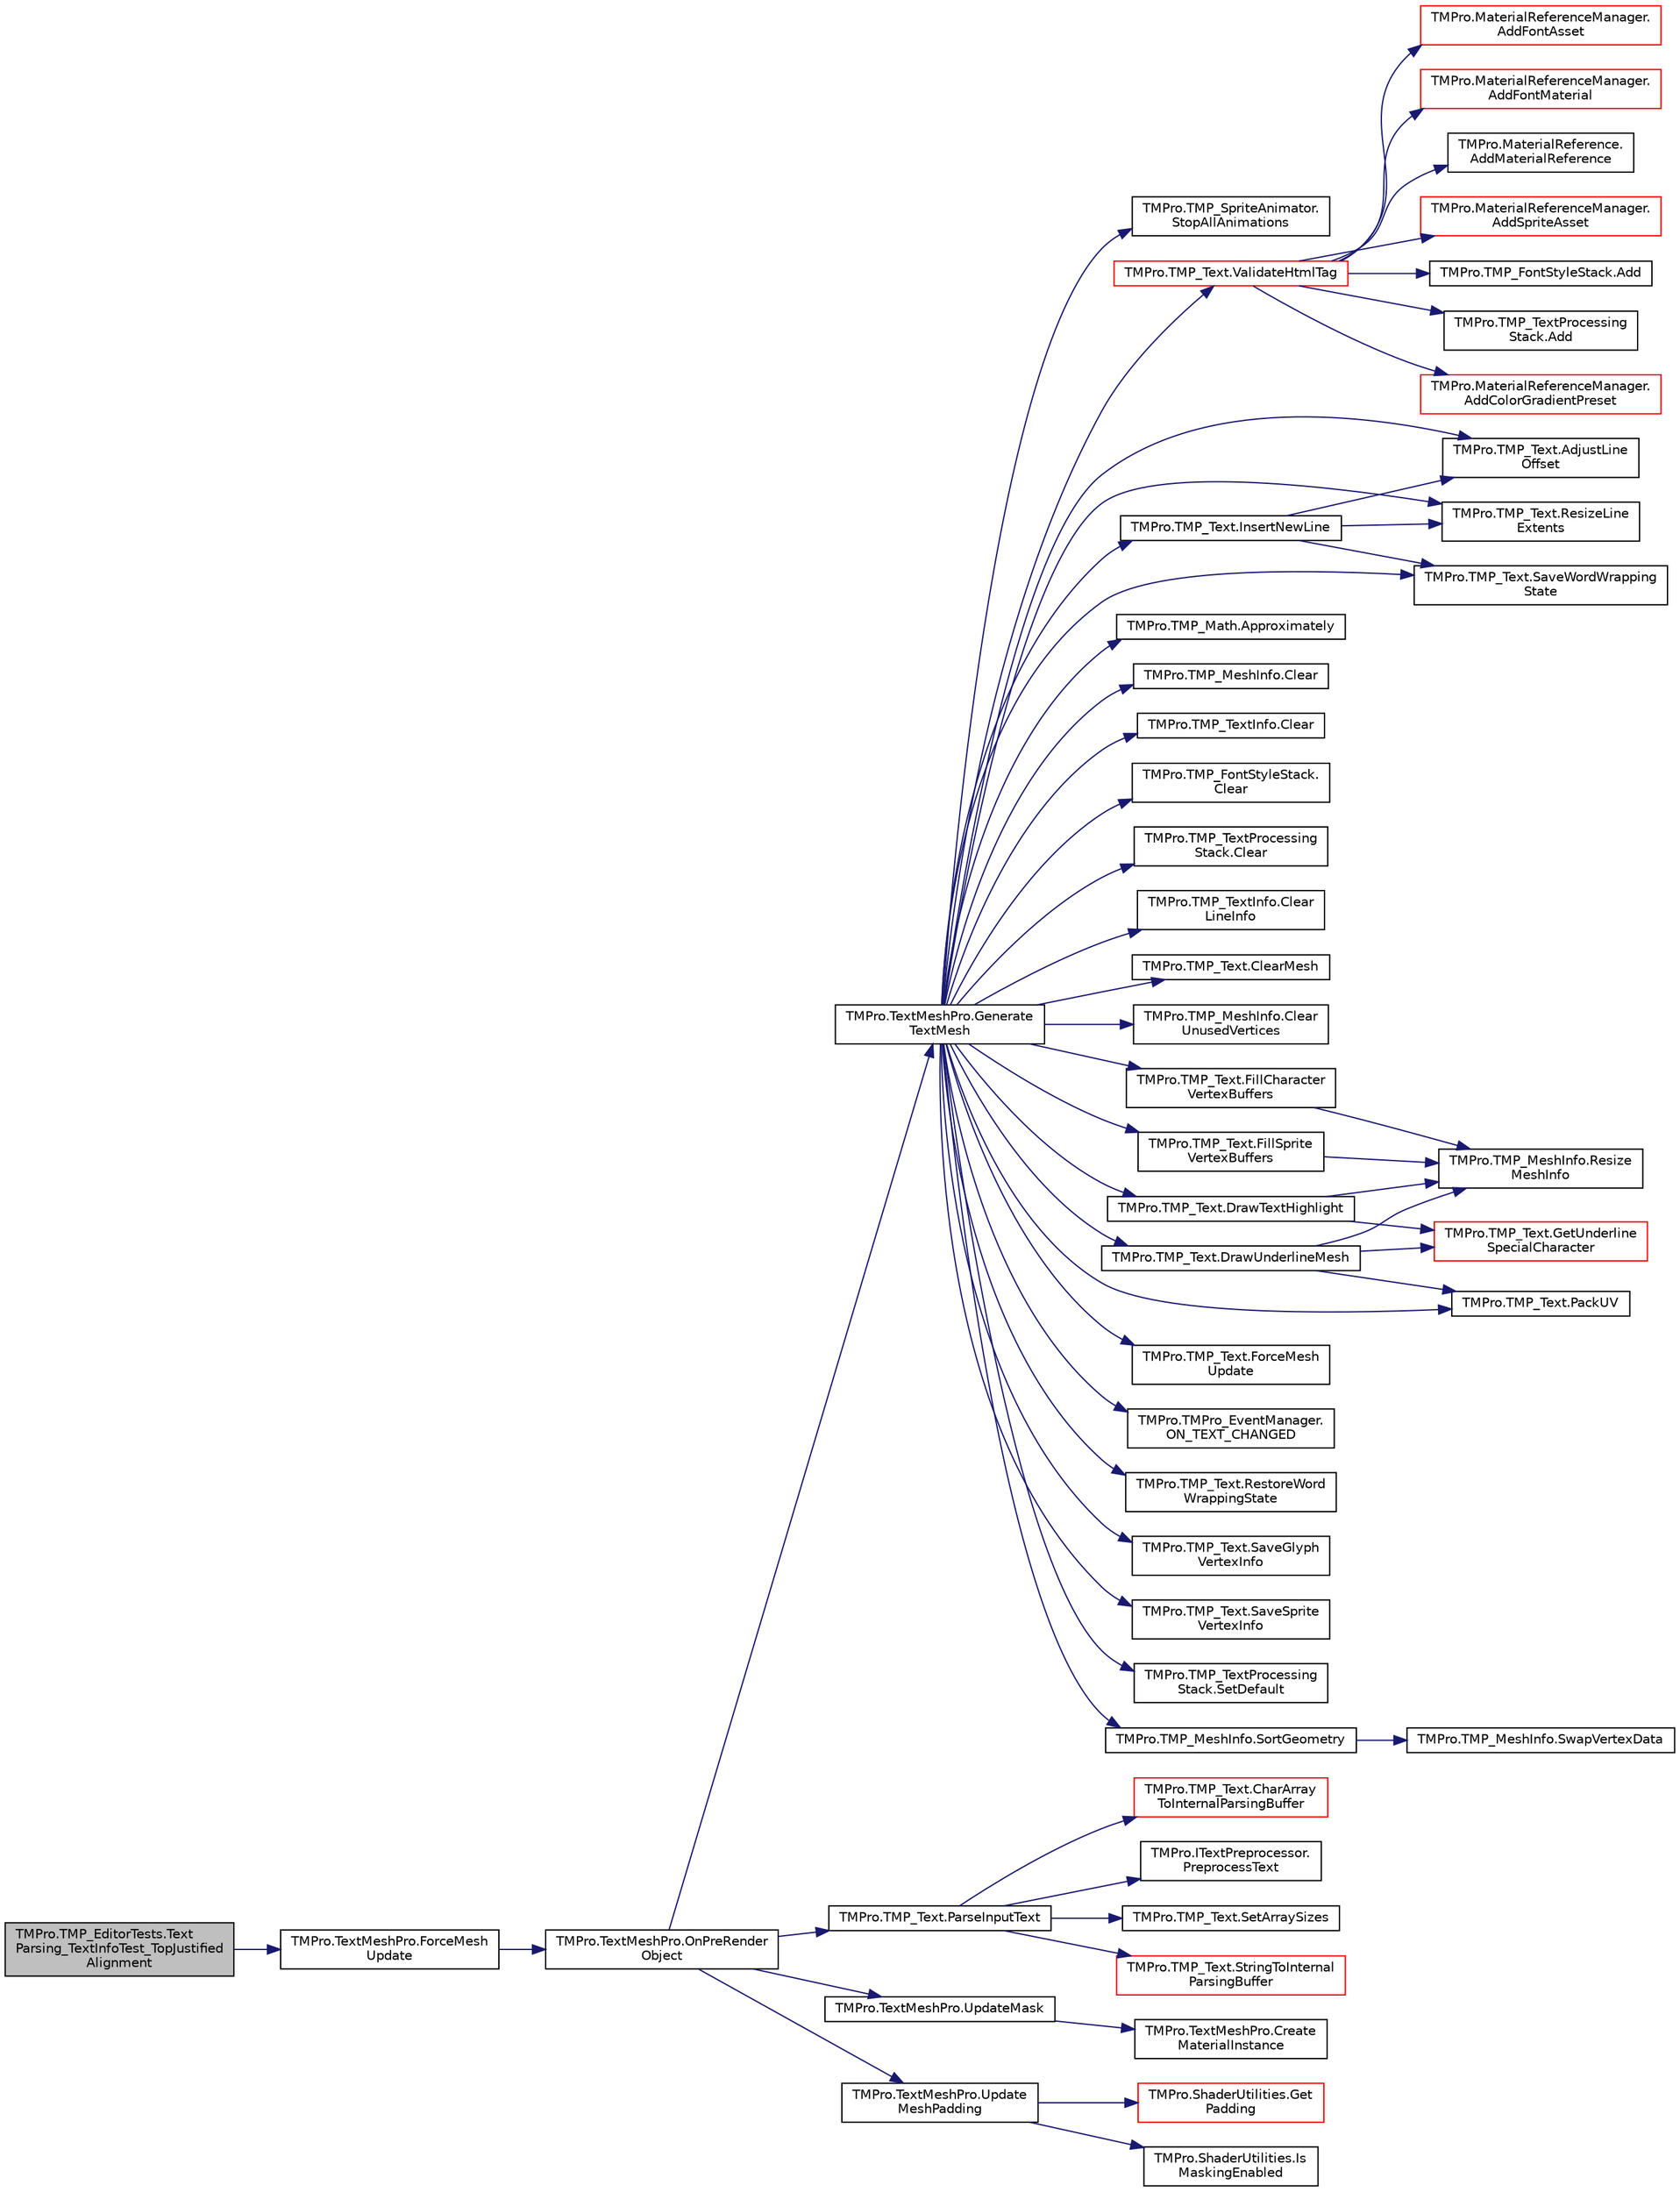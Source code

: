 digraph "TMPro.TMP_EditorTests.TextParsing_TextInfoTest_TopJustifiedAlignment"
{
 // LATEX_PDF_SIZE
  edge [fontname="Helvetica",fontsize="10",labelfontname="Helvetica",labelfontsize="10"];
  node [fontname="Helvetica",fontsize="10",shape=record];
  rankdir="LR";
  Node1 [label="TMPro.TMP_EditorTests.Text\lParsing_TextInfoTest_TopJustified\lAlignment",height=0.2,width=0.4,color="black", fillcolor="grey75", style="filled", fontcolor="black",tooltip=" "];
  Node1 -> Node2 [color="midnightblue",fontsize="10",style="solid",fontname="Helvetica"];
  Node2 [label="TMPro.TextMeshPro.ForceMesh\lUpdate",height=0.2,width=0.4,color="black", fillcolor="white", style="filled",URL="$class_t_m_pro_1_1_text_mesh_pro.html#aafe5889b109a7b155a96f76cd2bfdc64",tooltip="Function to force regeneration of the text object before its normal process time. This is useful when..."];
  Node2 -> Node3 [color="midnightblue",fontsize="10",style="solid",fontname="Helvetica"];
  Node3 [label="TMPro.TextMeshPro.OnPreRender\lObject",height=0.2,width=0.4,color="black", fillcolor="white", style="filled",URL="$class_t_m_pro_1_1_text_mesh_pro.html#a4582ca4ea23a5a1b7c3292cec4f56555",tooltip="Function called when the text needs to be updated."];
  Node3 -> Node4 [color="midnightblue",fontsize="10",style="solid",fontname="Helvetica"];
  Node4 [label="TMPro.TextMeshPro.Generate\lTextMesh",height=0.2,width=0.4,color="black", fillcolor="white", style="filled",URL="$class_t_m_pro_1_1_text_mesh_pro.html#aa98e9ced224ca5ce5e71cbf213645128",tooltip="This is the main function that is responsible for creating / displaying the text."];
  Node4 -> Node5 [color="midnightblue",fontsize="10",style="solid",fontname="Helvetica"];
  Node5 [label="TMPro.TMP_Text.AdjustLine\lOffset",height=0.2,width=0.4,color="black", fillcolor="white", style="filled",URL="$class_t_m_pro_1_1_t_m_p___text.html#a423bcbf346f99fef8d457316729c95da",tooltip="Method to adjust line spacing as a result of using different fonts or font point size."];
  Node4 -> Node6 [color="midnightblue",fontsize="10",style="solid",fontname="Helvetica"];
  Node6 [label="TMPro.TMP_Math.Approximately",height=0.2,width=0.4,color="black", fillcolor="white", style="filled",URL="$class_t_m_pro_1_1_t_m_p___math.html#a4b149753b6d29473cb0dd90195dc331b",tooltip=" "];
  Node4 -> Node7 [color="midnightblue",fontsize="10",style="solid",fontname="Helvetica"];
  Node7 [label="TMPro.TMP_MeshInfo.Clear",height=0.2,width=0.4,color="black", fillcolor="white", style="filled",URL="$struct_t_m_pro_1_1_t_m_p___mesh_info.html#add2e199157007db54ca91226a7d8a3dc",tooltip="Function to clear the vertices while preserving the Triangles, Normals and Tangents."];
  Node4 -> Node8 [color="midnightblue",fontsize="10",style="solid",fontname="Helvetica"];
  Node8 [label="TMPro.TMP_TextInfo.Clear",height=0.2,width=0.4,color="black", fillcolor="white", style="filled",URL="$class_t_m_pro_1_1_t_m_p___text_info.html#a15b8c8e9f46c5412276e45c6f675edf2",tooltip="Function to clear the counters of the text object."];
  Node4 -> Node9 [color="midnightblue",fontsize="10",style="solid",fontname="Helvetica"];
  Node9 [label="TMPro.TMP_FontStyleStack.\lClear",height=0.2,width=0.4,color="black", fillcolor="white", style="filled",URL="$struct_t_m_pro_1_1_t_m_p___font_style_stack.html#a9f8f80526dcc65ce26a88e0e52637813",tooltip="Clear the basic XML tag stack."];
  Node4 -> Node10 [color="midnightblue",fontsize="10",style="solid",fontname="Helvetica"];
  Node10 [label="TMPro.TMP_TextProcessing\lStack.Clear",height=0.2,width=0.4,color="black", fillcolor="white", style="filled",URL="$struct_t_m_pro_1_1_t_m_p___text_processing_stack.html#a251279ee81e8a656885c8f07e48200f2",tooltip="Function to clear and reset stack to first item."];
  Node4 -> Node11 [color="midnightblue",fontsize="10",style="solid",fontname="Helvetica"];
  Node11 [label="TMPro.TMP_TextInfo.Clear\lLineInfo",height=0.2,width=0.4,color="black", fillcolor="white", style="filled",URL="$class_t_m_pro_1_1_t_m_p___text_info.html#a8681083e478f949f5ba57d1b2f59f9bf",tooltip="Function to clear and initialize the lineInfo array."];
  Node4 -> Node12 [color="midnightblue",fontsize="10",style="solid",fontname="Helvetica"];
  Node12 [label="TMPro.TMP_Text.ClearMesh",height=0.2,width=0.4,color="black", fillcolor="white", style="filled",URL="$class_t_m_pro_1_1_t_m_p___text.html#a9bd7b659f2a1b2feb48f3b3008d09ee6",tooltip="Function to clear the geometry of the Primary and Sub Text objects."];
  Node4 -> Node13 [color="midnightblue",fontsize="10",style="solid",fontname="Helvetica"];
  Node13 [label="TMPro.TMP_MeshInfo.Clear\lUnusedVertices",height=0.2,width=0.4,color="black", fillcolor="white", style="filled",URL="$struct_t_m_pro_1_1_t_m_p___mesh_info.html#a7abd732cdaf4d54113166700701defd4",tooltip="Function to clear the vertices while preserving the Triangles, Normals and Tangents."];
  Node4 -> Node14 [color="midnightblue",fontsize="10",style="solid",fontname="Helvetica"];
  Node14 [label="TMPro.TMP_Text.DrawTextHighlight",height=0.2,width=0.4,color="black", fillcolor="white", style="filled",URL="$class_t_m_pro_1_1_t_m_p___text.html#a5680800af216e0d2bc6022a4d6ade40b",tooltip=" "];
  Node14 -> Node15 [color="midnightblue",fontsize="10",style="solid",fontname="Helvetica"];
  Node15 [label="TMPro.TMP_Text.GetUnderline\lSpecialCharacter",height=0.2,width=0.4,color="red", fillcolor="white", style="filled",URL="$class_t_m_pro_1_1_t_m_p___text.html#aa644bbb25fe0d440b1adf25dc2081f37",tooltip=" "];
  Node14 -> Node18 [color="midnightblue",fontsize="10",style="solid",fontname="Helvetica"];
  Node18 [label="TMPro.TMP_MeshInfo.Resize\lMeshInfo",height=0.2,width=0.4,color="black", fillcolor="white", style="filled",URL="$struct_t_m_pro_1_1_t_m_p___mesh_info.html#ac2631e006b2107ce543716541a48e5d1",tooltip="Function to resized the content of MeshData and re-assign normals, tangents and triangles."];
  Node4 -> Node19 [color="midnightblue",fontsize="10",style="solid",fontname="Helvetica"];
  Node19 [label="TMPro.TMP_Text.DrawUnderlineMesh",height=0.2,width=0.4,color="black", fillcolor="white", style="filled",URL="$class_t_m_pro_1_1_t_m_p___text.html#a735c1a7bbfc899272bc80bb9175720cc",tooltip="Method to add the underline geometry."];
  Node19 -> Node15 [color="midnightblue",fontsize="10",style="solid",fontname="Helvetica"];
  Node19 -> Node20 [color="midnightblue",fontsize="10",style="solid",fontname="Helvetica"];
  Node20 [label="TMPro.TMP_Text.PackUV",height=0.2,width=0.4,color="black", fillcolor="white", style="filled",URL="$class_t_m_pro_1_1_t_m_p___text.html#ab3678ea5e10c2193b87d1ee79f8ef5c3",tooltip="Function to pack scale information in the UV2 Channel."];
  Node19 -> Node18 [color="midnightblue",fontsize="10",style="solid",fontname="Helvetica"];
  Node4 -> Node21 [color="midnightblue",fontsize="10",style="solid",fontname="Helvetica"];
  Node21 [label="TMPro.TMP_Text.FillCharacter\lVertexBuffers",height=0.2,width=0.4,color="black", fillcolor="white", style="filled",URL="$class_t_m_pro_1_1_t_m_p___text.html#a08f26a6f0ccce1042dc32f8a392f4c25",tooltip="Store vertex attributes into the appropriate TMP_MeshInfo."];
  Node21 -> Node18 [color="midnightblue",fontsize="10",style="solid",fontname="Helvetica"];
  Node4 -> Node22 [color="midnightblue",fontsize="10",style="solid",fontname="Helvetica"];
  Node22 [label="TMPro.TMP_Text.FillSprite\lVertexBuffers",height=0.2,width=0.4,color="black", fillcolor="white", style="filled",URL="$class_t_m_pro_1_1_t_m_p___text.html#a6f919375c12a3e03f3ded228043e9513",tooltip="Fill Vertex Buffers for Sprites"];
  Node22 -> Node18 [color="midnightblue",fontsize="10",style="solid",fontname="Helvetica"];
  Node4 -> Node23 [color="midnightblue",fontsize="10",style="solid",fontname="Helvetica"];
  Node23 [label="TMPro.TMP_Text.ForceMesh\lUpdate",height=0.2,width=0.4,color="black", fillcolor="white", style="filled",URL="$class_t_m_pro_1_1_t_m_p___text.html#acc79714f2b21eff7b784d8282a6f7756",tooltip="Function to force regeneration of the text object before its normal process time. This is useful when..."];
  Node4 -> Node24 [color="midnightblue",fontsize="10",style="solid",fontname="Helvetica"];
  Node24 [label="TMPro.TMP_Text.InsertNewLine",height=0.2,width=0.4,color="black", fillcolor="white", style="filled",URL="$class_t_m_pro_1_1_t_m_p___text.html#a510aea8e56ba991e636c22d52c88def1",tooltip="Function used in conjunction with GetTextInfo to figure out Array allocations."];
  Node24 -> Node5 [color="midnightblue",fontsize="10",style="solid",fontname="Helvetica"];
  Node24 -> Node25 [color="midnightblue",fontsize="10",style="solid",fontname="Helvetica"];
  Node25 [label="TMPro.TMP_Text.ResizeLine\lExtents",height=0.2,width=0.4,color="black", fillcolor="white", style="filled",URL="$class_t_m_pro_1_1_t_m_p___text.html#ab4057d4bf48b3f95e69bd3146a9fc50e",tooltip="Function to increase the size of the Line Extents Array."];
  Node24 -> Node26 [color="midnightblue",fontsize="10",style="solid",fontname="Helvetica"];
  Node26 [label="TMPro.TMP_Text.SaveWordWrapping\lState",height=0.2,width=0.4,color="black", fillcolor="white", style="filled",URL="$class_t_m_pro_1_1_t_m_p___text.html#af4575fb91d41221be3bd2764a356eda1",tooltip="Save the State of various variables used in the mesh creation loop in conjunction with Word Wrapping"];
  Node4 -> Node27 [color="midnightblue",fontsize="10",style="solid",fontname="Helvetica"];
  Node27 [label="TMPro.TMPro_EventManager.\lON_TEXT_CHANGED",height=0.2,width=0.4,color="black", fillcolor="white", style="filled",URL="$class_t_m_pro_1_1_t_m_pro___event_manager.html#a6d350f39db8e281573c875ba53a5c2fa",tooltip=" "];
  Node4 -> Node20 [color="midnightblue",fontsize="10",style="solid",fontname="Helvetica"];
  Node4 -> Node25 [color="midnightblue",fontsize="10",style="solid",fontname="Helvetica"];
  Node4 -> Node28 [color="midnightblue",fontsize="10",style="solid",fontname="Helvetica"];
  Node28 [label="TMPro.TMP_Text.RestoreWord\lWrappingState",height=0.2,width=0.4,color="black", fillcolor="white", style="filled",URL="$class_t_m_pro_1_1_t_m_p___text.html#a0555e7043aed6e3db5ef6113eac2fa77",tooltip="Restore the State of various variables used in the mesh creation loop."];
  Node4 -> Node29 [color="midnightblue",fontsize="10",style="solid",fontname="Helvetica"];
  Node29 [label="TMPro.TMP_Text.SaveGlyph\lVertexInfo",height=0.2,width=0.4,color="black", fillcolor="white", style="filled",URL="$class_t_m_pro_1_1_t_m_p___text.html#ac62ca7572491147ae78efdbbab12c953",tooltip="Store vertex information for each character."];
  Node4 -> Node30 [color="midnightblue",fontsize="10",style="solid",fontname="Helvetica"];
  Node30 [label="TMPro.TMP_Text.SaveSprite\lVertexInfo",height=0.2,width=0.4,color="black", fillcolor="white", style="filled",URL="$class_t_m_pro_1_1_t_m_p___text.html#ab4339f4e5cc87fd75ef8a52106ede97e",tooltip="Store vertex information for each sprite."];
  Node4 -> Node26 [color="midnightblue",fontsize="10",style="solid",fontname="Helvetica"];
  Node4 -> Node31 [color="midnightblue",fontsize="10",style="solid",fontname="Helvetica"];
  Node31 [label="TMPro.TMP_TextProcessing\lStack.SetDefault",height=0.2,width=0.4,color="black", fillcolor="white", style="filled",URL="$struct_t_m_pro_1_1_t_m_p___text_processing_stack.html#a1580e126246f80bf22e81f42b58c103a",tooltip="Function to set the first item on the stack and reset index."];
  Node4 -> Node32 [color="midnightblue",fontsize="10",style="solid",fontname="Helvetica"];
  Node32 [label="TMPro.TMP_MeshInfo.SortGeometry",height=0.2,width=0.4,color="black", fillcolor="white", style="filled",URL="$struct_t_m_pro_1_1_t_m_p___mesh_info.html#a2514314a12727c88ad96da1fc2dcbfab",tooltip=" "];
  Node32 -> Node33 [color="midnightblue",fontsize="10",style="solid",fontname="Helvetica"];
  Node33 [label="TMPro.TMP_MeshInfo.SwapVertexData",height=0.2,width=0.4,color="black", fillcolor="white", style="filled",URL="$struct_t_m_pro_1_1_t_m_p___mesh_info.html#aea0d76fdcacdb531d31b168575444c2a",tooltip="Method to swap the vertex attributes between src and dst quads."];
  Node4 -> Node34 [color="midnightblue",fontsize="10",style="solid",fontname="Helvetica"];
  Node34 [label="TMPro.TMP_SpriteAnimator.\lStopAllAnimations",height=0.2,width=0.4,color="black", fillcolor="white", style="filled",URL="$class_t_m_pro_1_1_t_m_p___sprite_animator.html#ade0c942998e861854cd24c280c679320",tooltip=" "];
  Node4 -> Node35 [color="midnightblue",fontsize="10",style="solid",fontname="Helvetica"];
  Node35 [label="TMPro.TMP_Text.ValidateHtmlTag",height=0.2,width=0.4,color="red", fillcolor="white", style="filled",URL="$class_t_m_pro_1_1_t_m_p___text.html#a76d0eee876964ce9802f7176a61e70d7",tooltip="Function to identify and validate the rich tag. Returns the position of the > if the tag was valid."];
  Node35 -> Node36 [color="midnightblue",fontsize="10",style="solid",fontname="Helvetica"];
  Node36 [label="TMPro.TMP_FontStyleStack.Add",height=0.2,width=0.4,color="black", fillcolor="white", style="filled",URL="$struct_t_m_pro_1_1_t_m_p___font_style_stack.html#afb49bfd1712fe787fa32441c01b9c87f",tooltip=" "];
  Node35 -> Node37 [color="midnightblue",fontsize="10",style="solid",fontname="Helvetica"];
  Node37 [label="TMPro.TMP_TextProcessing\lStack.Add",height=0.2,width=0.4,color="black", fillcolor="white", style="filled",URL="$struct_t_m_pro_1_1_t_m_p___text_processing_stack.html#ae714d56264dcfa5e94adebcee1c8e678",tooltip="Function to add a new item to the stack."];
  Node35 -> Node38 [color="midnightblue",fontsize="10",style="solid",fontname="Helvetica"];
  Node38 [label="TMPro.MaterialReferenceManager.\lAddColorGradientPreset",height=0.2,width=0.4,color="red", fillcolor="white", style="filled",URL="$class_t_m_pro_1_1_material_reference_manager.html#aaff4d63fa8a94aa0b4badb98076ce0b3",tooltip="Add new Color Gradient Preset to dictionary."];
  Node35 -> Node40 [color="midnightblue",fontsize="10",style="solid",fontname="Helvetica"];
  Node40 [label="TMPro.MaterialReferenceManager.\lAddFontAsset",height=0.2,width=0.4,color="red", fillcolor="white", style="filled",URL="$class_t_m_pro_1_1_material_reference_manager.html#aef7197e07d5b322b6ed3d8baf4d8c0cf",tooltip="Add new font asset reference to dictionary."];
  Node35 -> Node42 [color="midnightblue",fontsize="10",style="solid",fontname="Helvetica"];
  Node42 [label="TMPro.MaterialReferenceManager.\lAddFontMaterial",height=0.2,width=0.4,color="red", fillcolor="white", style="filled",URL="$class_t_m_pro_1_1_material_reference_manager.html#ad32f019ea73193084d8e7f90f387b679",tooltip="Add new Material reference to dictionary."];
  Node35 -> Node44 [color="midnightblue",fontsize="10",style="solid",fontname="Helvetica"];
  Node44 [label="TMPro.MaterialReference.\lAddMaterialReference",height=0.2,width=0.4,color="black", fillcolor="white", style="filled",URL="$struct_t_m_pro_1_1_material_reference.html#a671a784525ebc4709414c442d7af7187",tooltip="Function to add a new material reference and returning its index in the material reference array."];
  Node35 -> Node45 [color="midnightblue",fontsize="10",style="solid",fontname="Helvetica"];
  Node45 [label="TMPro.MaterialReferenceManager.\lAddSpriteAsset",height=0.2,width=0.4,color="red", fillcolor="white", style="filled",URL="$class_t_m_pro_1_1_material_reference_manager.html#a3810186f9c82e44d3ca54ed456f6d8bd",tooltip="Add new Sprite Asset to dictionary."];
  Node3 -> Node75 [color="midnightblue",fontsize="10",style="solid",fontname="Helvetica"];
  Node75 [label="TMPro.TMP_Text.ParseInputText",height=0.2,width=0.4,color="black", fillcolor="white", style="filled",URL="$class_t_m_pro_1_1_t_m_p___text.html#abf101b7be511178e9d0d6999dcd26977",tooltip="Method to parse the input text based on its source"];
  Node75 -> Node76 [color="midnightblue",fontsize="10",style="solid",fontname="Helvetica"];
  Node76 [label="TMPro.TMP_Text.CharArray\lToInternalParsingBuffer",height=0.2,width=0.4,color="red", fillcolor="white", style="filled",URL="$class_t_m_pro_1_1_t_m_p___text.html#a6d53cd25d63debfdf935d1a8c6f80fd8",tooltip="Copies Content of formatted SetText() to charBuffer."];
  Node75 -> Node92 [color="midnightblue",fontsize="10",style="solid",fontname="Helvetica"];
  Node92 [label="TMPro.ITextPreprocessor.\lPreprocessText",height=0.2,width=0.4,color="black", fillcolor="white", style="filled",URL="$interface_t_m_pro_1_1_i_text_preprocessor.html#a211b26c6e7a5eec73c08ab268289c38a",tooltip="Function used for preprocessing of text"];
  Node75 -> Node93 [color="midnightblue",fontsize="10",style="solid",fontname="Helvetica"];
  Node93 [label="TMPro.TMP_Text.SetArraySizes",height=0.2,width=0.4,color="black", fillcolor="white", style="filled",URL="$class_t_m_pro_1_1_t_m_p___text.html#aae071dbc72453798f55d616867d137c4",tooltip="Method used to determine the number of visible characters and required buffer allocations."];
  Node75 -> Node94 [color="midnightblue",fontsize="10",style="solid",fontname="Helvetica"];
  Node94 [label="TMPro.TMP_Text.StringToInternal\lParsingBuffer",height=0.2,width=0.4,color="red", fillcolor="white", style="filled",URL="$class_t_m_pro_1_1_t_m_p___text.html#a0e45cd8e4f33d123b9068ba75cff441f",tooltip="Method to store the content of a string into an integer array."];
  Node3 -> Node95 [color="midnightblue",fontsize="10",style="solid",fontname="Helvetica"];
  Node95 [label="TMPro.TextMeshPro.UpdateMask",height=0.2,width=0.4,color="black", fillcolor="white", style="filled",URL="$class_t_m_pro_1_1_text_mesh_pro.html#a162ca6436e540e826d3b69f1bab28c79",tooltip=" "];
  Node95 -> Node96 [color="midnightblue",fontsize="10",style="solid",fontname="Helvetica"];
  Node96 [label="TMPro.TextMeshPro.Create\lMaterialInstance",height=0.2,width=0.4,color="black", fillcolor="white", style="filled",URL="$class_t_m_pro_1_1_text_mesh_pro.html#a7716a04bcee013e2f7c787afb76114c0",tooltip=" "];
  Node3 -> Node97 [color="midnightblue",fontsize="10",style="solid",fontname="Helvetica"];
  Node97 [label="TMPro.TextMeshPro.Update\lMeshPadding",height=0.2,width=0.4,color="black", fillcolor="white", style="filled",URL="$class_t_m_pro_1_1_text_mesh_pro.html#a37394f39e8cdc5af63ecfa7286b5bdc3",tooltip="Function to be used to force recomputing of character padding when Shader / Material properties have ..."];
  Node97 -> Node98 [color="midnightblue",fontsize="10",style="solid",fontname="Helvetica"];
  Node98 [label="TMPro.ShaderUtilities.Get\lPadding",height=0.2,width=0.4,color="red", fillcolor="white", style="filled",URL="$class_t_m_pro_1_1_shader_utilities.html#a4763b7c59759a96bfbf996302b611ff2",tooltip=" "];
  Node97 -> Node101 [color="midnightblue",fontsize="10",style="solid",fontname="Helvetica"];
  Node101 [label="TMPro.ShaderUtilities.Is\lMaskingEnabled",height=0.2,width=0.4,color="black", fillcolor="white", style="filled",URL="$class_t_m_pro_1_1_shader_utilities.html#a65ecd279b8bf1e963d3e14e8fa613da4",tooltip=" "];
}
